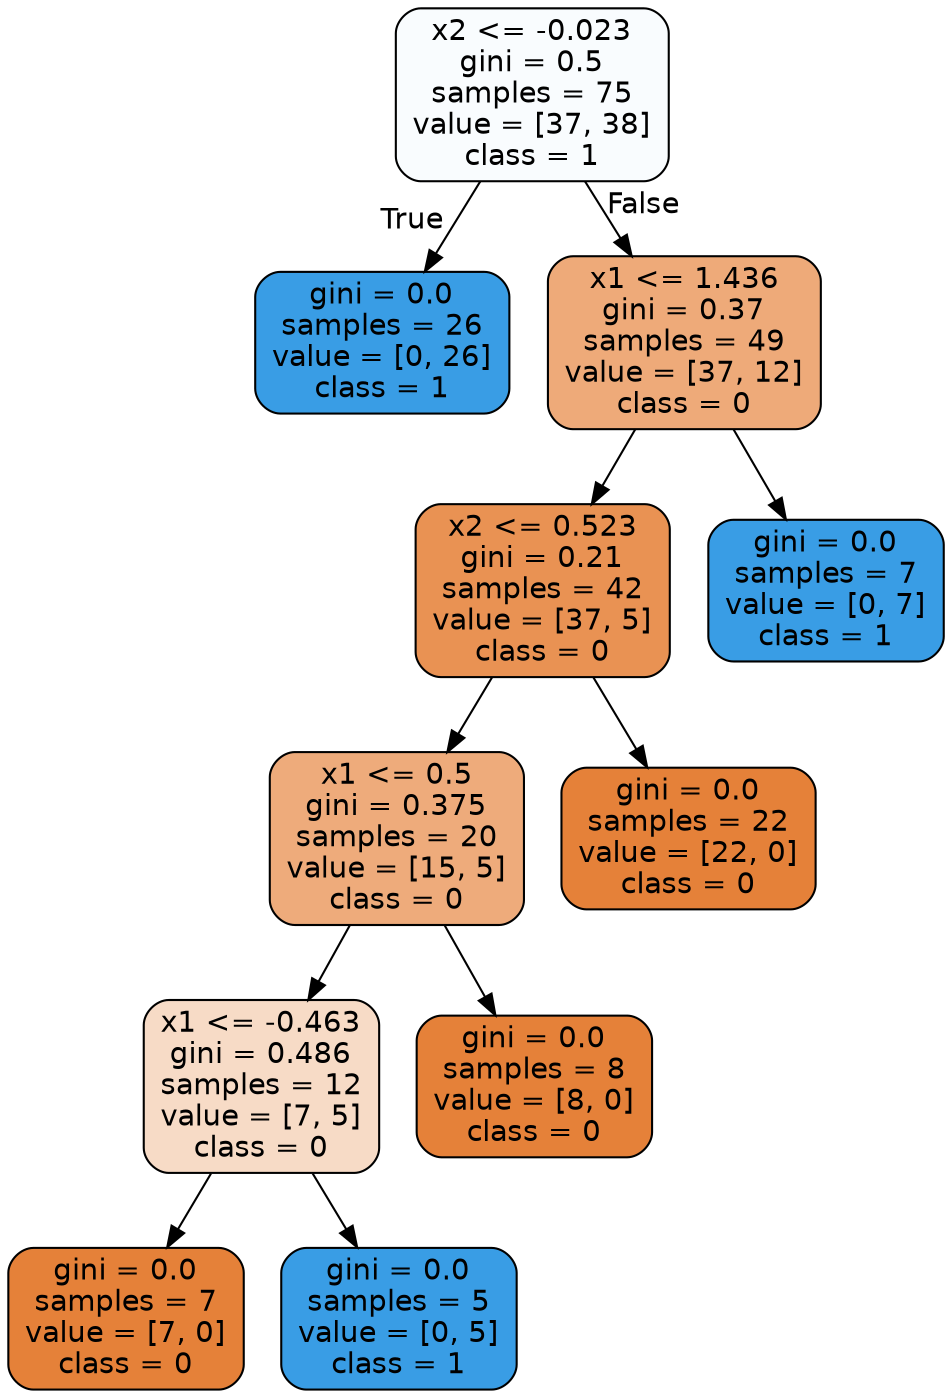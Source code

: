 digraph Tree {
node [shape=box, style="filled, rounded", color="black", fontname=helvetica] ;
edge [fontname=helvetica] ;
0 [label="x2 <= -0.023\ngini = 0.5\nsamples = 75\nvalue = [37, 38]\nclass = 1", fillcolor="#399de507"] ;
1 [label="gini = 0.0\nsamples = 26\nvalue = [0, 26]\nclass = 1", fillcolor="#399de5ff"] ;
0 -> 1 [labeldistance=2.5, labelangle=45, headlabel="True"] ;
2 [label="x1 <= 1.436\ngini = 0.37\nsamples = 49\nvalue = [37, 12]\nclass = 0", fillcolor="#e58139ac"] ;
0 -> 2 [labeldistance=2.5, labelangle=-45, headlabel="False"] ;
3 [label="x2 <= 0.523\ngini = 0.21\nsamples = 42\nvalue = [37, 5]\nclass = 0", fillcolor="#e58139dd"] ;
2 -> 3 ;
4 [label="x1 <= 0.5\ngini = 0.375\nsamples = 20\nvalue = [15, 5]\nclass = 0", fillcolor="#e58139aa"] ;
3 -> 4 ;
5 [label="x1 <= -0.463\ngini = 0.486\nsamples = 12\nvalue = [7, 5]\nclass = 0", fillcolor="#e5813949"] ;
4 -> 5 ;
6 [label="gini = 0.0\nsamples = 7\nvalue = [7, 0]\nclass = 0", fillcolor="#e58139ff"] ;
5 -> 6 ;
7 [label="gini = 0.0\nsamples = 5\nvalue = [0, 5]\nclass = 1", fillcolor="#399de5ff"] ;
5 -> 7 ;
8 [label="gini = 0.0\nsamples = 8\nvalue = [8, 0]\nclass = 0", fillcolor="#e58139ff"] ;
4 -> 8 ;
9 [label="gini = 0.0\nsamples = 22\nvalue = [22, 0]\nclass = 0", fillcolor="#e58139ff"] ;
3 -> 9 ;
10 [label="gini = 0.0\nsamples = 7\nvalue = [0, 7]\nclass = 1", fillcolor="#399de5ff"] ;
2 -> 10 ;
}